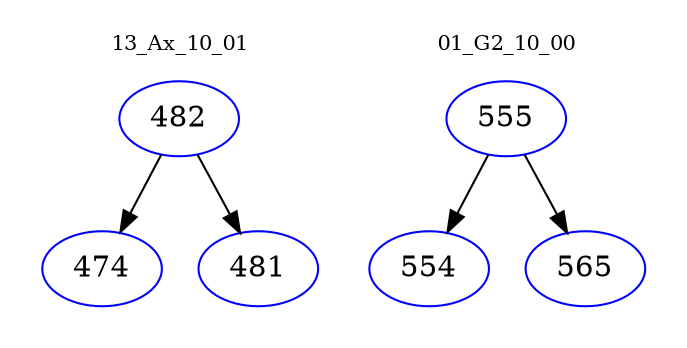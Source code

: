 digraph{
subgraph cluster_0 {
color = white
label = "13_Ax_10_01";
fontsize=10;
T0_482 [label="482", color="blue"]
T0_482 -> T0_474 [color="black"]
T0_474 [label="474", color="blue"]
T0_482 -> T0_481 [color="black"]
T0_481 [label="481", color="blue"]
}
subgraph cluster_1 {
color = white
label = "01_G2_10_00";
fontsize=10;
T1_555 [label="555", color="blue"]
T1_555 -> T1_554 [color="black"]
T1_554 [label="554", color="blue"]
T1_555 -> T1_565 [color="black"]
T1_565 [label="565", color="blue"]
}
}
